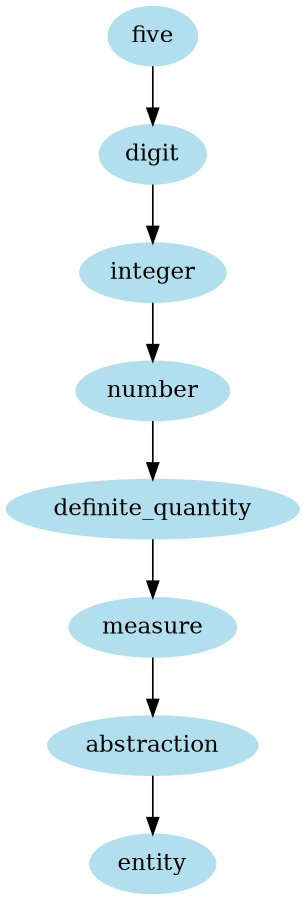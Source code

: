 digraph unix {
	node [color=lightblue2 style=filled]
	size="6,6"
	five -> digit
	digit -> integer
	integer -> number
	number -> definite_quantity
	definite_quantity -> measure
	measure -> abstraction
	abstraction -> entity
}
